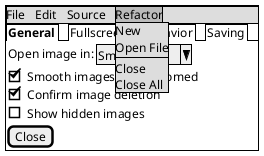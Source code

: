 {
  "sha1": "amgimpy0rm214q5h83pyo311vxsb7cw",
  "insertion": {
    "when": "2024-05-30T20:48:21.906Z",
    "user": "plantuml@gmail.com"
  }
}
@startsalt
{+
{* File | Edit | Source | Refactor
 Refactor | New | Open File | - | Close | Close All }
{/ <b>General | Fullscreen | Behavior | Saving }
{
	{ Open image in: | ^Smart Mode^ }
	[X] Smooth images when zoomed
	[X] Confirm image deletion
	[ ] Show hidden images 
}
[Close]
}
@endsalt
